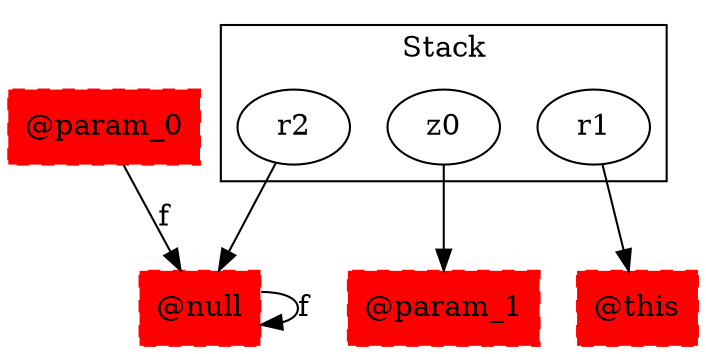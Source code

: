 digraph sample {
  rankDir="LR";
  subgraph cluster_0 {
    label="Stack"
    "r1"; "r2"; "z0"; 
  }
  "r1" -> { "@this"[shape=box]};
  "r2" -> { "@null"[shape=box]};
  "z0" -> { "@param_1"[shape=box]};
  "@null" -> "@null"[label="f", weight="0.2"]
  "@null"[shape=box, style="filled,dashed"];
  "@this"[shape=box, style="filled,dashed"];
  "@param_0" -> "@null"[label="f", weight="0.2"]
  "@param_0"[shape=box, style="filled,dashed"];
  "@param_1"[shape=box, style="filled,dashed"];
  "@null"[color="red"];
  "@this"[color="red"];
  "@param_0"[color="red"];
  "@param_1"[color="red"];
}
